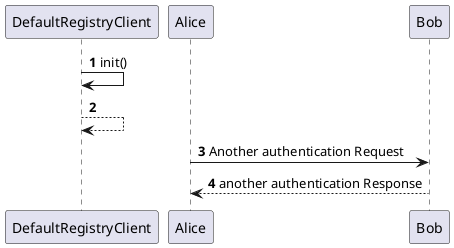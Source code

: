 @startuml
'https://plantuml.com/sequence-diagram

autonumber

DefaultRegistryClient -> DefaultRegistryClient: init()
DefaultRegistryClient --> DefaultRegistryClient:

Alice -> Bob: Another authentication Request
Alice <-- Bob: another authentication Response
@enduml